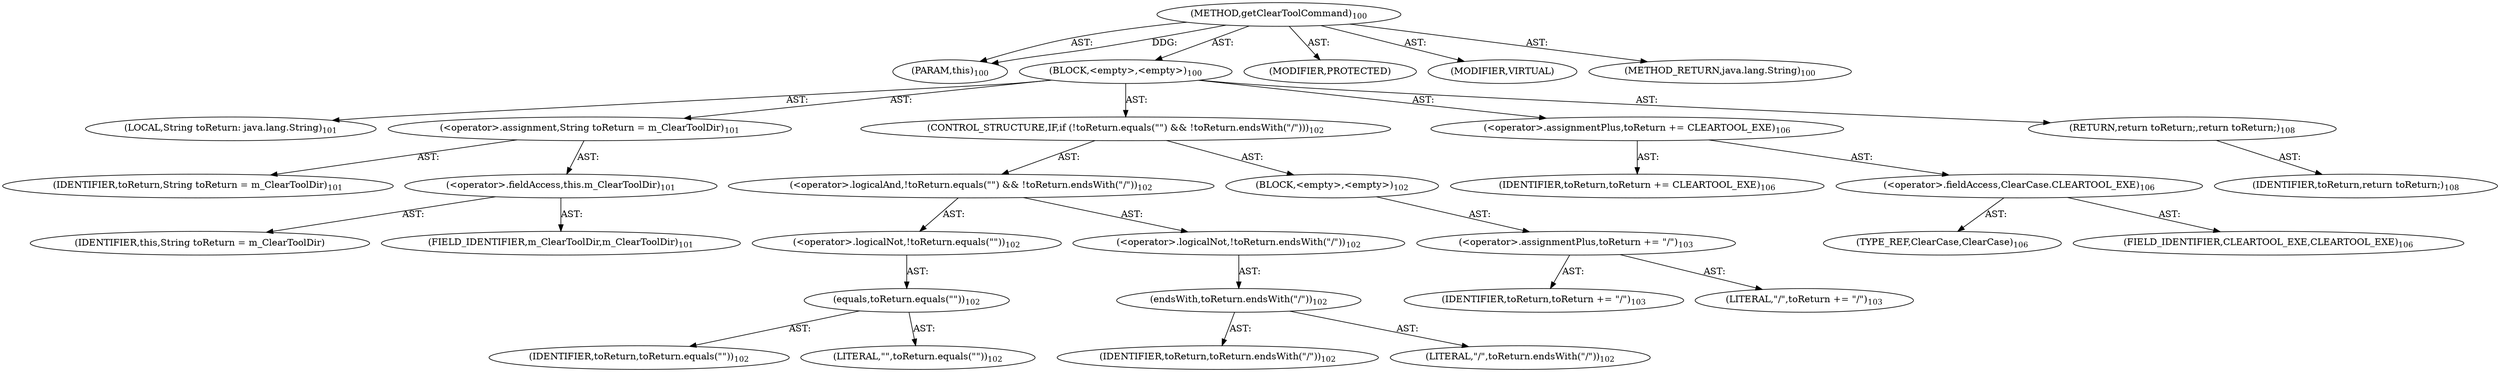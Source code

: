 digraph "getClearToolCommand" {  
"111669149697" [label = <(METHOD,getClearToolCommand)<SUB>100</SUB>> ]
"115964116995" [label = <(PARAM,this)<SUB>100</SUB>> ]
"25769803777" [label = <(BLOCK,&lt;empty&gt;,&lt;empty&gt;)<SUB>100</SUB>> ]
"94489280512" [label = <(LOCAL,String toReturn: java.lang.String)<SUB>101</SUB>> ]
"30064771076" [label = <(&lt;operator&gt;.assignment,String toReturn = m_ClearToolDir)<SUB>101</SUB>> ]
"68719476742" [label = <(IDENTIFIER,toReturn,String toReturn = m_ClearToolDir)<SUB>101</SUB>> ]
"30064771077" [label = <(&lt;operator&gt;.fieldAccess,this.m_ClearToolDir)<SUB>101</SUB>> ]
"68719476743" [label = <(IDENTIFIER,this,String toReturn = m_ClearToolDir)> ]
"55834574849" [label = <(FIELD_IDENTIFIER,m_ClearToolDir,m_ClearToolDir)<SUB>101</SUB>> ]
"47244640256" [label = <(CONTROL_STRUCTURE,IF,if (!toReturn.equals(&quot;&quot;) &amp;&amp; !toReturn.endsWith(&quot;/&quot;)))<SUB>102</SUB>> ]
"30064771078" [label = <(&lt;operator&gt;.logicalAnd,!toReturn.equals(&quot;&quot;) &amp;&amp; !toReturn.endsWith(&quot;/&quot;))<SUB>102</SUB>> ]
"30064771079" [label = <(&lt;operator&gt;.logicalNot,!toReturn.equals(&quot;&quot;))<SUB>102</SUB>> ]
"30064771080" [label = <(equals,toReturn.equals(&quot;&quot;))<SUB>102</SUB>> ]
"68719476744" [label = <(IDENTIFIER,toReturn,toReturn.equals(&quot;&quot;))<SUB>102</SUB>> ]
"90194313216" [label = <(LITERAL,&quot;&quot;,toReturn.equals(&quot;&quot;))<SUB>102</SUB>> ]
"30064771081" [label = <(&lt;operator&gt;.logicalNot,!toReturn.endsWith(&quot;/&quot;))<SUB>102</SUB>> ]
"30064771082" [label = <(endsWith,toReturn.endsWith(&quot;/&quot;))<SUB>102</SUB>> ]
"68719476745" [label = <(IDENTIFIER,toReturn,toReturn.endsWith(&quot;/&quot;))<SUB>102</SUB>> ]
"90194313217" [label = <(LITERAL,&quot;/&quot;,toReturn.endsWith(&quot;/&quot;))<SUB>102</SUB>> ]
"25769803778" [label = <(BLOCK,&lt;empty&gt;,&lt;empty&gt;)<SUB>102</SUB>> ]
"30064771083" [label = <(&lt;operator&gt;.assignmentPlus,toReturn += &quot;/&quot;)<SUB>103</SUB>> ]
"68719476746" [label = <(IDENTIFIER,toReturn,toReturn += &quot;/&quot;)<SUB>103</SUB>> ]
"90194313218" [label = <(LITERAL,&quot;/&quot;,toReturn += &quot;/&quot;)<SUB>103</SUB>> ]
"30064771084" [label = <(&lt;operator&gt;.assignmentPlus,toReturn += CLEARTOOL_EXE)<SUB>106</SUB>> ]
"68719476747" [label = <(IDENTIFIER,toReturn,toReturn += CLEARTOOL_EXE)<SUB>106</SUB>> ]
"30064771085" [label = <(&lt;operator&gt;.fieldAccess,ClearCase.CLEARTOOL_EXE)<SUB>106</SUB>> ]
"180388626432" [label = <(TYPE_REF,ClearCase,ClearCase)<SUB>106</SUB>> ]
"55834574850" [label = <(FIELD_IDENTIFIER,CLEARTOOL_EXE,CLEARTOOL_EXE)<SUB>106</SUB>> ]
"146028888064" [label = <(RETURN,return toReturn;,return toReturn;)<SUB>108</SUB>> ]
"68719476748" [label = <(IDENTIFIER,toReturn,return toReturn;)<SUB>108</SUB>> ]
"133143986181" [label = <(MODIFIER,PROTECTED)> ]
"133143986182" [label = <(MODIFIER,VIRTUAL)> ]
"128849018881" [label = <(METHOD_RETURN,java.lang.String)<SUB>100</SUB>> ]
  "111669149697" -> "115964116995"  [ label = "AST: "] 
  "111669149697" -> "25769803777"  [ label = "AST: "] 
  "111669149697" -> "133143986181"  [ label = "AST: "] 
  "111669149697" -> "133143986182"  [ label = "AST: "] 
  "111669149697" -> "128849018881"  [ label = "AST: "] 
  "25769803777" -> "94489280512"  [ label = "AST: "] 
  "25769803777" -> "30064771076"  [ label = "AST: "] 
  "25769803777" -> "47244640256"  [ label = "AST: "] 
  "25769803777" -> "30064771084"  [ label = "AST: "] 
  "25769803777" -> "146028888064"  [ label = "AST: "] 
  "30064771076" -> "68719476742"  [ label = "AST: "] 
  "30064771076" -> "30064771077"  [ label = "AST: "] 
  "30064771077" -> "68719476743"  [ label = "AST: "] 
  "30064771077" -> "55834574849"  [ label = "AST: "] 
  "47244640256" -> "30064771078"  [ label = "AST: "] 
  "47244640256" -> "25769803778"  [ label = "AST: "] 
  "30064771078" -> "30064771079"  [ label = "AST: "] 
  "30064771078" -> "30064771081"  [ label = "AST: "] 
  "30064771079" -> "30064771080"  [ label = "AST: "] 
  "30064771080" -> "68719476744"  [ label = "AST: "] 
  "30064771080" -> "90194313216"  [ label = "AST: "] 
  "30064771081" -> "30064771082"  [ label = "AST: "] 
  "30064771082" -> "68719476745"  [ label = "AST: "] 
  "30064771082" -> "90194313217"  [ label = "AST: "] 
  "25769803778" -> "30064771083"  [ label = "AST: "] 
  "30064771083" -> "68719476746"  [ label = "AST: "] 
  "30064771083" -> "90194313218"  [ label = "AST: "] 
  "30064771084" -> "68719476747"  [ label = "AST: "] 
  "30064771084" -> "30064771085"  [ label = "AST: "] 
  "30064771085" -> "180388626432"  [ label = "AST: "] 
  "30064771085" -> "55834574850"  [ label = "AST: "] 
  "146028888064" -> "68719476748"  [ label = "AST: "] 
  "111669149697" -> "115964116995"  [ label = "DDG: "] 
}
